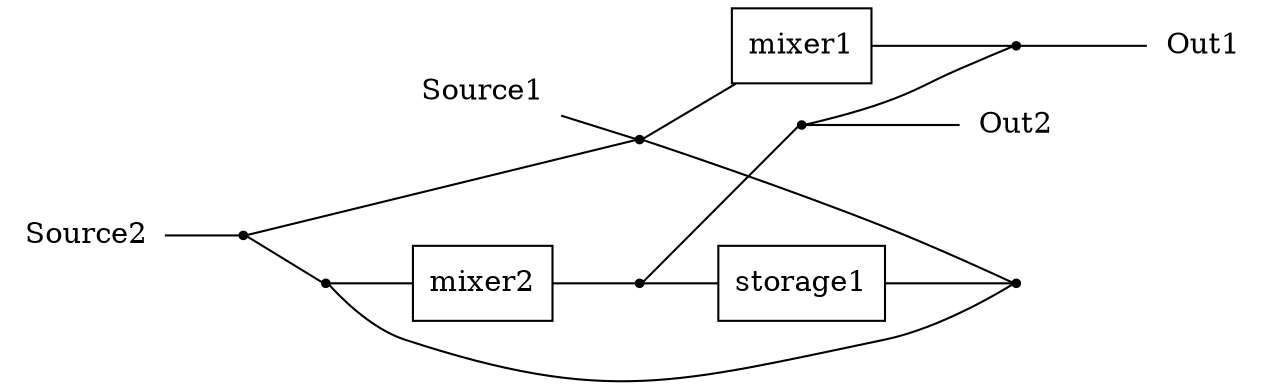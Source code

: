 graph {
rankdir=LR;
Storage1[label=storage1][shape=rectangular];
Mixer2[label=mixer1][shape=rectangular];
Mixer1[label=mixer2][shape=rectangular];
Switch6[label=Switch6][shape=point];
Source2[label=Source2][shape=plaintext];
Switch4[label=Switch4][shape=point];
Out1[label=Out1][shape=plaintext];
Switch3[label=Switch3][shape=point];
Switch5[label=Switch5][shape=point];
Switch7[label=Switch7][shape=point];
Source1[label=Source1][shape=plaintext];
Out2[label=Out2][shape=plaintext];
Switch1[label=Switch1][shape=point];
Switch2[label=Switch2][shape=point];
Switch3 -- Switch4;
Switch5 -- Mixer2;
Mixer2 -- Switch7;
Switch1 -- Switch5;
Storage1 -- Switch6;
Switch1 -- Switch2;
Mixer1 -- Switch3;
Switch2 -- Mixer1;
Switch5 -- Switch6;
Source1 -- Switch5;
Source2 -- Switch1;
Switch3 -- Storage1;
Switch7 -- Out1;
Switch2 -- Switch6;
Switch4 -- Out2;
Switch4 -- Switch7;
}